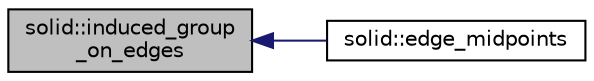 digraph "solid::induced_group_on_edges"
{
  edge [fontname="Helvetica",fontsize="10",labelfontname="Helvetica",labelfontsize="10"];
  node [fontname="Helvetica",fontsize="10",shape=record];
  rankdir="LR";
  Node3038 [label="solid::induced_group\l_on_edges",height=0.2,width=0.4,color="black", fillcolor="grey75", style="filled", fontcolor="black"];
  Node3038 -> Node3039 [dir="back",color="midnightblue",fontsize="10",style="solid",fontname="Helvetica"];
  Node3039 [label="solid::edge_midpoints",height=0.2,width=0.4,color="black", fillcolor="white", style="filled",URL="$d8/def/classsolid.html#a00f043a4986f0eec6ed05c14d64919dc"];
}
